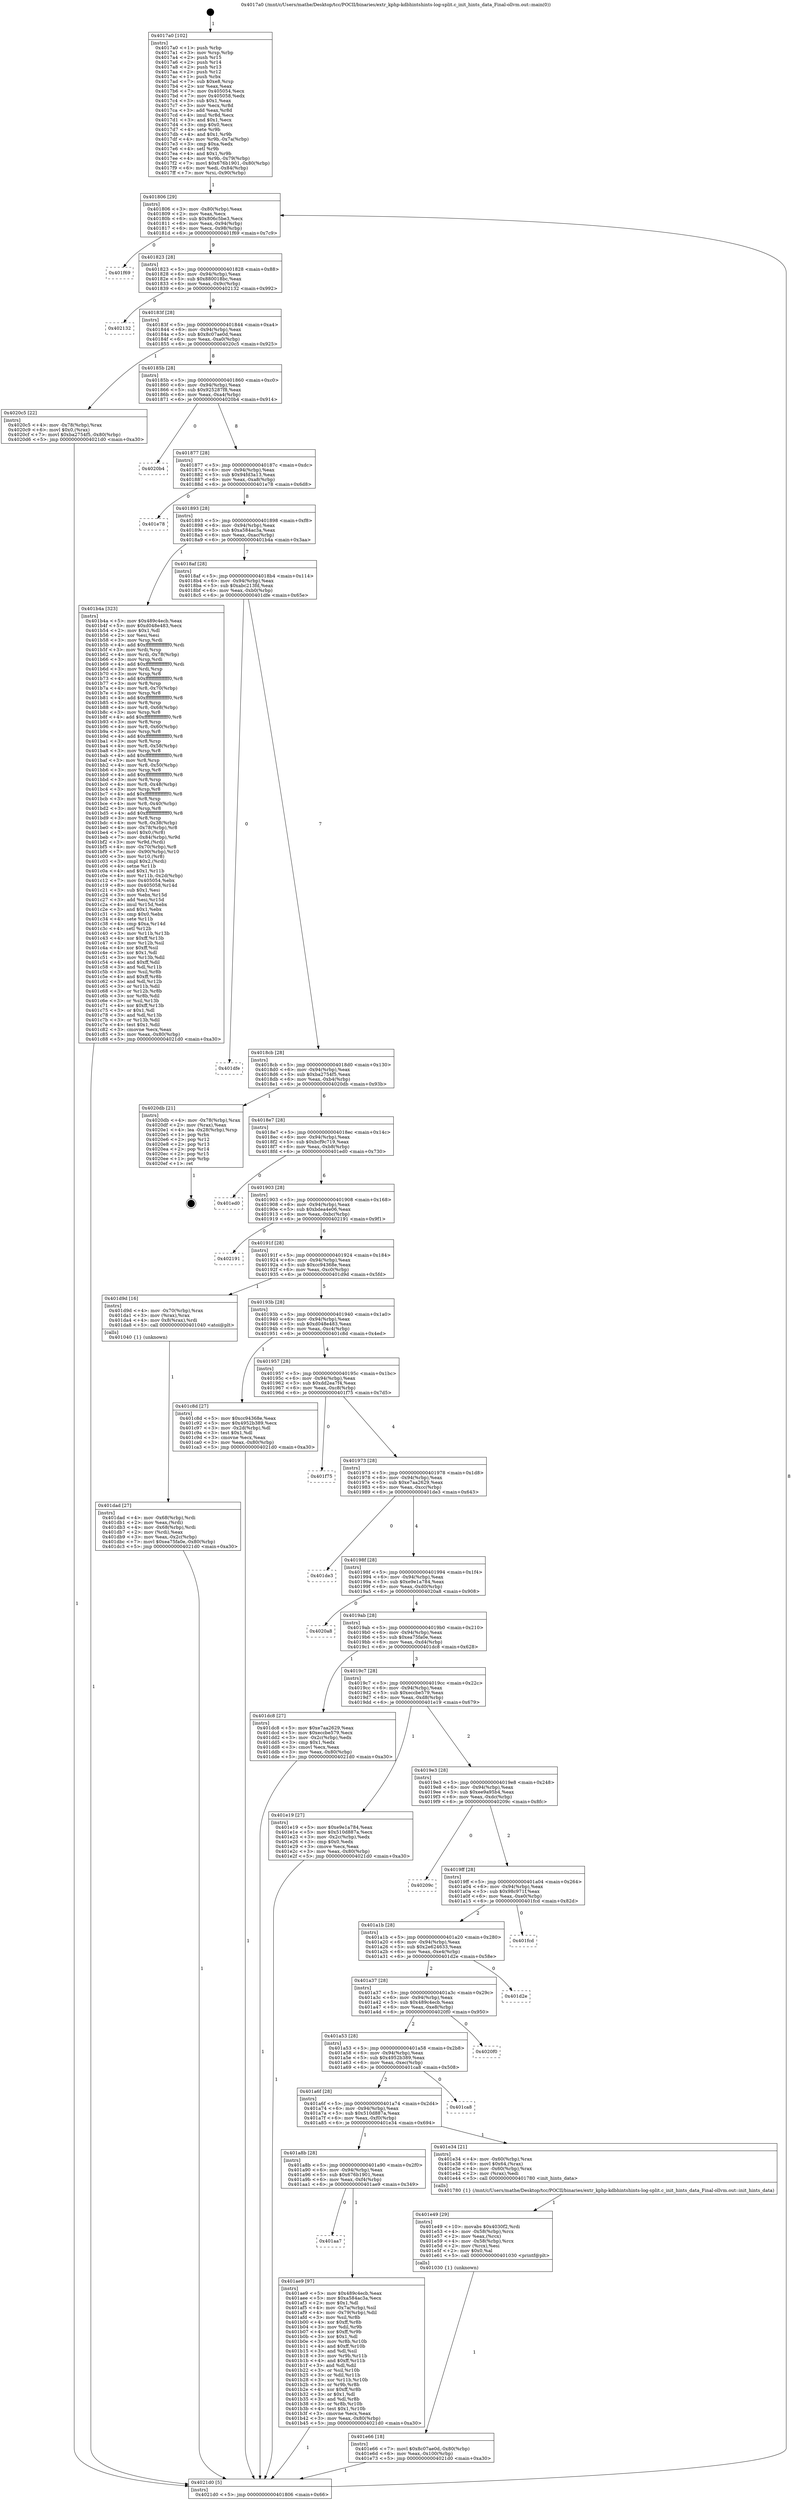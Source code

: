 digraph "0x4017a0" {
  label = "0x4017a0 (/mnt/c/Users/mathe/Desktop/tcc/POCII/binaries/extr_kphp-kdbhintshints-log-split.c_init_hints_data_Final-ollvm.out::main(0))"
  labelloc = "t"
  node[shape=record]

  Entry [label="",width=0.3,height=0.3,shape=circle,fillcolor=black,style=filled]
  "0x401806" [label="{
     0x401806 [29]\l
     | [instrs]\l
     &nbsp;&nbsp;0x401806 \<+3\>: mov -0x80(%rbp),%eax\l
     &nbsp;&nbsp;0x401809 \<+2\>: mov %eax,%ecx\l
     &nbsp;&nbsp;0x40180b \<+6\>: sub $0x806c5be3,%ecx\l
     &nbsp;&nbsp;0x401811 \<+6\>: mov %eax,-0x94(%rbp)\l
     &nbsp;&nbsp;0x401817 \<+6\>: mov %ecx,-0x98(%rbp)\l
     &nbsp;&nbsp;0x40181d \<+6\>: je 0000000000401f69 \<main+0x7c9\>\l
  }"]
  "0x401f69" [label="{
     0x401f69\l
  }", style=dashed]
  "0x401823" [label="{
     0x401823 [28]\l
     | [instrs]\l
     &nbsp;&nbsp;0x401823 \<+5\>: jmp 0000000000401828 \<main+0x88\>\l
     &nbsp;&nbsp;0x401828 \<+6\>: mov -0x94(%rbp),%eax\l
     &nbsp;&nbsp;0x40182e \<+5\>: sub $0x880018bc,%eax\l
     &nbsp;&nbsp;0x401833 \<+6\>: mov %eax,-0x9c(%rbp)\l
     &nbsp;&nbsp;0x401839 \<+6\>: je 0000000000402132 \<main+0x992\>\l
  }"]
  Exit [label="",width=0.3,height=0.3,shape=circle,fillcolor=black,style=filled,peripheries=2]
  "0x402132" [label="{
     0x402132\l
  }", style=dashed]
  "0x40183f" [label="{
     0x40183f [28]\l
     | [instrs]\l
     &nbsp;&nbsp;0x40183f \<+5\>: jmp 0000000000401844 \<main+0xa4\>\l
     &nbsp;&nbsp;0x401844 \<+6\>: mov -0x94(%rbp),%eax\l
     &nbsp;&nbsp;0x40184a \<+5\>: sub $0x8c07ae0d,%eax\l
     &nbsp;&nbsp;0x40184f \<+6\>: mov %eax,-0xa0(%rbp)\l
     &nbsp;&nbsp;0x401855 \<+6\>: je 00000000004020c5 \<main+0x925\>\l
  }"]
  "0x401e66" [label="{
     0x401e66 [18]\l
     | [instrs]\l
     &nbsp;&nbsp;0x401e66 \<+7\>: movl $0x8c07ae0d,-0x80(%rbp)\l
     &nbsp;&nbsp;0x401e6d \<+6\>: mov %eax,-0x100(%rbp)\l
     &nbsp;&nbsp;0x401e73 \<+5\>: jmp 00000000004021d0 \<main+0xa30\>\l
  }"]
  "0x4020c5" [label="{
     0x4020c5 [22]\l
     | [instrs]\l
     &nbsp;&nbsp;0x4020c5 \<+4\>: mov -0x78(%rbp),%rax\l
     &nbsp;&nbsp;0x4020c9 \<+6\>: movl $0x0,(%rax)\l
     &nbsp;&nbsp;0x4020cf \<+7\>: movl $0xba2754f5,-0x80(%rbp)\l
     &nbsp;&nbsp;0x4020d6 \<+5\>: jmp 00000000004021d0 \<main+0xa30\>\l
  }"]
  "0x40185b" [label="{
     0x40185b [28]\l
     | [instrs]\l
     &nbsp;&nbsp;0x40185b \<+5\>: jmp 0000000000401860 \<main+0xc0\>\l
     &nbsp;&nbsp;0x401860 \<+6\>: mov -0x94(%rbp),%eax\l
     &nbsp;&nbsp;0x401866 \<+5\>: sub $0x925287f8,%eax\l
     &nbsp;&nbsp;0x40186b \<+6\>: mov %eax,-0xa4(%rbp)\l
     &nbsp;&nbsp;0x401871 \<+6\>: je 00000000004020b4 \<main+0x914\>\l
  }"]
  "0x401e49" [label="{
     0x401e49 [29]\l
     | [instrs]\l
     &nbsp;&nbsp;0x401e49 \<+10\>: movabs $0x4030f2,%rdi\l
     &nbsp;&nbsp;0x401e53 \<+4\>: mov -0x58(%rbp),%rcx\l
     &nbsp;&nbsp;0x401e57 \<+2\>: mov %eax,(%rcx)\l
     &nbsp;&nbsp;0x401e59 \<+4\>: mov -0x58(%rbp),%rcx\l
     &nbsp;&nbsp;0x401e5d \<+2\>: mov (%rcx),%esi\l
     &nbsp;&nbsp;0x401e5f \<+2\>: mov $0x0,%al\l
     &nbsp;&nbsp;0x401e61 \<+5\>: call 0000000000401030 \<printf@plt\>\l
     | [calls]\l
     &nbsp;&nbsp;0x401030 \{1\} (unknown)\l
  }"]
  "0x4020b4" [label="{
     0x4020b4\l
  }", style=dashed]
  "0x401877" [label="{
     0x401877 [28]\l
     | [instrs]\l
     &nbsp;&nbsp;0x401877 \<+5\>: jmp 000000000040187c \<main+0xdc\>\l
     &nbsp;&nbsp;0x40187c \<+6\>: mov -0x94(%rbp),%eax\l
     &nbsp;&nbsp;0x401882 \<+5\>: sub $0x94fd3a13,%eax\l
     &nbsp;&nbsp;0x401887 \<+6\>: mov %eax,-0xa8(%rbp)\l
     &nbsp;&nbsp;0x40188d \<+6\>: je 0000000000401e78 \<main+0x6d8\>\l
  }"]
  "0x401dad" [label="{
     0x401dad [27]\l
     | [instrs]\l
     &nbsp;&nbsp;0x401dad \<+4\>: mov -0x68(%rbp),%rdi\l
     &nbsp;&nbsp;0x401db1 \<+2\>: mov %eax,(%rdi)\l
     &nbsp;&nbsp;0x401db3 \<+4\>: mov -0x68(%rbp),%rdi\l
     &nbsp;&nbsp;0x401db7 \<+2\>: mov (%rdi),%eax\l
     &nbsp;&nbsp;0x401db9 \<+3\>: mov %eax,-0x2c(%rbp)\l
     &nbsp;&nbsp;0x401dbc \<+7\>: movl $0xea75fa0e,-0x80(%rbp)\l
     &nbsp;&nbsp;0x401dc3 \<+5\>: jmp 00000000004021d0 \<main+0xa30\>\l
  }"]
  "0x401e78" [label="{
     0x401e78\l
  }", style=dashed]
  "0x401893" [label="{
     0x401893 [28]\l
     | [instrs]\l
     &nbsp;&nbsp;0x401893 \<+5\>: jmp 0000000000401898 \<main+0xf8\>\l
     &nbsp;&nbsp;0x401898 \<+6\>: mov -0x94(%rbp),%eax\l
     &nbsp;&nbsp;0x40189e \<+5\>: sub $0xa584ac3a,%eax\l
     &nbsp;&nbsp;0x4018a3 \<+6\>: mov %eax,-0xac(%rbp)\l
     &nbsp;&nbsp;0x4018a9 \<+6\>: je 0000000000401b4a \<main+0x3aa\>\l
  }"]
  "0x4017a0" [label="{
     0x4017a0 [102]\l
     | [instrs]\l
     &nbsp;&nbsp;0x4017a0 \<+1\>: push %rbp\l
     &nbsp;&nbsp;0x4017a1 \<+3\>: mov %rsp,%rbp\l
     &nbsp;&nbsp;0x4017a4 \<+2\>: push %r15\l
     &nbsp;&nbsp;0x4017a6 \<+2\>: push %r14\l
     &nbsp;&nbsp;0x4017a8 \<+2\>: push %r13\l
     &nbsp;&nbsp;0x4017aa \<+2\>: push %r12\l
     &nbsp;&nbsp;0x4017ac \<+1\>: push %rbx\l
     &nbsp;&nbsp;0x4017ad \<+7\>: sub $0xe8,%rsp\l
     &nbsp;&nbsp;0x4017b4 \<+2\>: xor %eax,%eax\l
     &nbsp;&nbsp;0x4017b6 \<+7\>: mov 0x405054,%ecx\l
     &nbsp;&nbsp;0x4017bd \<+7\>: mov 0x405058,%edx\l
     &nbsp;&nbsp;0x4017c4 \<+3\>: sub $0x1,%eax\l
     &nbsp;&nbsp;0x4017c7 \<+3\>: mov %ecx,%r8d\l
     &nbsp;&nbsp;0x4017ca \<+3\>: add %eax,%r8d\l
     &nbsp;&nbsp;0x4017cd \<+4\>: imul %r8d,%ecx\l
     &nbsp;&nbsp;0x4017d1 \<+3\>: and $0x1,%ecx\l
     &nbsp;&nbsp;0x4017d4 \<+3\>: cmp $0x0,%ecx\l
     &nbsp;&nbsp;0x4017d7 \<+4\>: sete %r9b\l
     &nbsp;&nbsp;0x4017db \<+4\>: and $0x1,%r9b\l
     &nbsp;&nbsp;0x4017df \<+4\>: mov %r9b,-0x7a(%rbp)\l
     &nbsp;&nbsp;0x4017e3 \<+3\>: cmp $0xa,%edx\l
     &nbsp;&nbsp;0x4017e6 \<+4\>: setl %r9b\l
     &nbsp;&nbsp;0x4017ea \<+4\>: and $0x1,%r9b\l
     &nbsp;&nbsp;0x4017ee \<+4\>: mov %r9b,-0x79(%rbp)\l
     &nbsp;&nbsp;0x4017f2 \<+7\>: movl $0x676b1901,-0x80(%rbp)\l
     &nbsp;&nbsp;0x4017f9 \<+6\>: mov %edi,-0x84(%rbp)\l
     &nbsp;&nbsp;0x4017ff \<+7\>: mov %rsi,-0x90(%rbp)\l
  }"]
  "0x401b4a" [label="{
     0x401b4a [323]\l
     | [instrs]\l
     &nbsp;&nbsp;0x401b4a \<+5\>: mov $0x489c4ecb,%eax\l
     &nbsp;&nbsp;0x401b4f \<+5\>: mov $0xd048e483,%ecx\l
     &nbsp;&nbsp;0x401b54 \<+2\>: mov $0x1,%dl\l
     &nbsp;&nbsp;0x401b56 \<+2\>: xor %esi,%esi\l
     &nbsp;&nbsp;0x401b58 \<+3\>: mov %rsp,%rdi\l
     &nbsp;&nbsp;0x401b5b \<+4\>: add $0xfffffffffffffff0,%rdi\l
     &nbsp;&nbsp;0x401b5f \<+3\>: mov %rdi,%rsp\l
     &nbsp;&nbsp;0x401b62 \<+4\>: mov %rdi,-0x78(%rbp)\l
     &nbsp;&nbsp;0x401b66 \<+3\>: mov %rsp,%rdi\l
     &nbsp;&nbsp;0x401b69 \<+4\>: add $0xfffffffffffffff0,%rdi\l
     &nbsp;&nbsp;0x401b6d \<+3\>: mov %rdi,%rsp\l
     &nbsp;&nbsp;0x401b70 \<+3\>: mov %rsp,%r8\l
     &nbsp;&nbsp;0x401b73 \<+4\>: add $0xfffffffffffffff0,%r8\l
     &nbsp;&nbsp;0x401b77 \<+3\>: mov %r8,%rsp\l
     &nbsp;&nbsp;0x401b7a \<+4\>: mov %r8,-0x70(%rbp)\l
     &nbsp;&nbsp;0x401b7e \<+3\>: mov %rsp,%r8\l
     &nbsp;&nbsp;0x401b81 \<+4\>: add $0xfffffffffffffff0,%r8\l
     &nbsp;&nbsp;0x401b85 \<+3\>: mov %r8,%rsp\l
     &nbsp;&nbsp;0x401b88 \<+4\>: mov %r8,-0x68(%rbp)\l
     &nbsp;&nbsp;0x401b8c \<+3\>: mov %rsp,%r8\l
     &nbsp;&nbsp;0x401b8f \<+4\>: add $0xfffffffffffffff0,%r8\l
     &nbsp;&nbsp;0x401b93 \<+3\>: mov %r8,%rsp\l
     &nbsp;&nbsp;0x401b96 \<+4\>: mov %r8,-0x60(%rbp)\l
     &nbsp;&nbsp;0x401b9a \<+3\>: mov %rsp,%r8\l
     &nbsp;&nbsp;0x401b9d \<+4\>: add $0xfffffffffffffff0,%r8\l
     &nbsp;&nbsp;0x401ba1 \<+3\>: mov %r8,%rsp\l
     &nbsp;&nbsp;0x401ba4 \<+4\>: mov %r8,-0x58(%rbp)\l
     &nbsp;&nbsp;0x401ba8 \<+3\>: mov %rsp,%r8\l
     &nbsp;&nbsp;0x401bab \<+4\>: add $0xfffffffffffffff0,%r8\l
     &nbsp;&nbsp;0x401baf \<+3\>: mov %r8,%rsp\l
     &nbsp;&nbsp;0x401bb2 \<+4\>: mov %r8,-0x50(%rbp)\l
     &nbsp;&nbsp;0x401bb6 \<+3\>: mov %rsp,%r8\l
     &nbsp;&nbsp;0x401bb9 \<+4\>: add $0xfffffffffffffff0,%r8\l
     &nbsp;&nbsp;0x401bbd \<+3\>: mov %r8,%rsp\l
     &nbsp;&nbsp;0x401bc0 \<+4\>: mov %r8,-0x48(%rbp)\l
     &nbsp;&nbsp;0x401bc4 \<+3\>: mov %rsp,%r8\l
     &nbsp;&nbsp;0x401bc7 \<+4\>: add $0xfffffffffffffff0,%r8\l
     &nbsp;&nbsp;0x401bcb \<+3\>: mov %r8,%rsp\l
     &nbsp;&nbsp;0x401bce \<+4\>: mov %r8,-0x40(%rbp)\l
     &nbsp;&nbsp;0x401bd2 \<+3\>: mov %rsp,%r8\l
     &nbsp;&nbsp;0x401bd5 \<+4\>: add $0xfffffffffffffff0,%r8\l
     &nbsp;&nbsp;0x401bd9 \<+3\>: mov %r8,%rsp\l
     &nbsp;&nbsp;0x401bdc \<+4\>: mov %r8,-0x38(%rbp)\l
     &nbsp;&nbsp;0x401be0 \<+4\>: mov -0x78(%rbp),%r8\l
     &nbsp;&nbsp;0x401be4 \<+7\>: movl $0x0,(%r8)\l
     &nbsp;&nbsp;0x401beb \<+7\>: mov -0x84(%rbp),%r9d\l
     &nbsp;&nbsp;0x401bf2 \<+3\>: mov %r9d,(%rdi)\l
     &nbsp;&nbsp;0x401bf5 \<+4\>: mov -0x70(%rbp),%r8\l
     &nbsp;&nbsp;0x401bf9 \<+7\>: mov -0x90(%rbp),%r10\l
     &nbsp;&nbsp;0x401c00 \<+3\>: mov %r10,(%r8)\l
     &nbsp;&nbsp;0x401c03 \<+3\>: cmpl $0x2,(%rdi)\l
     &nbsp;&nbsp;0x401c06 \<+4\>: setne %r11b\l
     &nbsp;&nbsp;0x401c0a \<+4\>: and $0x1,%r11b\l
     &nbsp;&nbsp;0x401c0e \<+4\>: mov %r11b,-0x2d(%rbp)\l
     &nbsp;&nbsp;0x401c12 \<+7\>: mov 0x405054,%ebx\l
     &nbsp;&nbsp;0x401c19 \<+8\>: mov 0x405058,%r14d\l
     &nbsp;&nbsp;0x401c21 \<+3\>: sub $0x1,%esi\l
     &nbsp;&nbsp;0x401c24 \<+3\>: mov %ebx,%r15d\l
     &nbsp;&nbsp;0x401c27 \<+3\>: add %esi,%r15d\l
     &nbsp;&nbsp;0x401c2a \<+4\>: imul %r15d,%ebx\l
     &nbsp;&nbsp;0x401c2e \<+3\>: and $0x1,%ebx\l
     &nbsp;&nbsp;0x401c31 \<+3\>: cmp $0x0,%ebx\l
     &nbsp;&nbsp;0x401c34 \<+4\>: sete %r11b\l
     &nbsp;&nbsp;0x401c38 \<+4\>: cmp $0xa,%r14d\l
     &nbsp;&nbsp;0x401c3c \<+4\>: setl %r12b\l
     &nbsp;&nbsp;0x401c40 \<+3\>: mov %r11b,%r13b\l
     &nbsp;&nbsp;0x401c43 \<+4\>: xor $0xff,%r13b\l
     &nbsp;&nbsp;0x401c47 \<+3\>: mov %r12b,%sil\l
     &nbsp;&nbsp;0x401c4a \<+4\>: xor $0xff,%sil\l
     &nbsp;&nbsp;0x401c4e \<+3\>: xor $0x1,%dl\l
     &nbsp;&nbsp;0x401c51 \<+3\>: mov %r13b,%dil\l
     &nbsp;&nbsp;0x401c54 \<+4\>: and $0xff,%dil\l
     &nbsp;&nbsp;0x401c58 \<+3\>: and %dl,%r11b\l
     &nbsp;&nbsp;0x401c5b \<+3\>: mov %sil,%r8b\l
     &nbsp;&nbsp;0x401c5e \<+4\>: and $0xff,%r8b\l
     &nbsp;&nbsp;0x401c62 \<+3\>: and %dl,%r12b\l
     &nbsp;&nbsp;0x401c65 \<+3\>: or %r11b,%dil\l
     &nbsp;&nbsp;0x401c68 \<+3\>: or %r12b,%r8b\l
     &nbsp;&nbsp;0x401c6b \<+3\>: xor %r8b,%dil\l
     &nbsp;&nbsp;0x401c6e \<+3\>: or %sil,%r13b\l
     &nbsp;&nbsp;0x401c71 \<+4\>: xor $0xff,%r13b\l
     &nbsp;&nbsp;0x401c75 \<+3\>: or $0x1,%dl\l
     &nbsp;&nbsp;0x401c78 \<+3\>: and %dl,%r13b\l
     &nbsp;&nbsp;0x401c7b \<+3\>: or %r13b,%dil\l
     &nbsp;&nbsp;0x401c7e \<+4\>: test $0x1,%dil\l
     &nbsp;&nbsp;0x401c82 \<+3\>: cmovne %ecx,%eax\l
     &nbsp;&nbsp;0x401c85 \<+3\>: mov %eax,-0x80(%rbp)\l
     &nbsp;&nbsp;0x401c88 \<+5\>: jmp 00000000004021d0 \<main+0xa30\>\l
  }"]
  "0x4018af" [label="{
     0x4018af [28]\l
     | [instrs]\l
     &nbsp;&nbsp;0x4018af \<+5\>: jmp 00000000004018b4 \<main+0x114\>\l
     &nbsp;&nbsp;0x4018b4 \<+6\>: mov -0x94(%rbp),%eax\l
     &nbsp;&nbsp;0x4018ba \<+5\>: sub $0xabc213fd,%eax\l
     &nbsp;&nbsp;0x4018bf \<+6\>: mov %eax,-0xb0(%rbp)\l
     &nbsp;&nbsp;0x4018c5 \<+6\>: je 0000000000401dfe \<main+0x65e\>\l
  }"]
  "0x4021d0" [label="{
     0x4021d0 [5]\l
     | [instrs]\l
     &nbsp;&nbsp;0x4021d0 \<+5\>: jmp 0000000000401806 \<main+0x66\>\l
  }"]
  "0x401dfe" [label="{
     0x401dfe\l
  }", style=dashed]
  "0x4018cb" [label="{
     0x4018cb [28]\l
     | [instrs]\l
     &nbsp;&nbsp;0x4018cb \<+5\>: jmp 00000000004018d0 \<main+0x130\>\l
     &nbsp;&nbsp;0x4018d0 \<+6\>: mov -0x94(%rbp),%eax\l
     &nbsp;&nbsp;0x4018d6 \<+5\>: sub $0xba2754f5,%eax\l
     &nbsp;&nbsp;0x4018db \<+6\>: mov %eax,-0xb4(%rbp)\l
     &nbsp;&nbsp;0x4018e1 \<+6\>: je 00000000004020db \<main+0x93b\>\l
  }"]
  "0x401aa7" [label="{
     0x401aa7\l
  }", style=dashed]
  "0x4020db" [label="{
     0x4020db [21]\l
     | [instrs]\l
     &nbsp;&nbsp;0x4020db \<+4\>: mov -0x78(%rbp),%rax\l
     &nbsp;&nbsp;0x4020df \<+2\>: mov (%rax),%eax\l
     &nbsp;&nbsp;0x4020e1 \<+4\>: lea -0x28(%rbp),%rsp\l
     &nbsp;&nbsp;0x4020e5 \<+1\>: pop %rbx\l
     &nbsp;&nbsp;0x4020e6 \<+2\>: pop %r12\l
     &nbsp;&nbsp;0x4020e8 \<+2\>: pop %r13\l
     &nbsp;&nbsp;0x4020ea \<+2\>: pop %r14\l
     &nbsp;&nbsp;0x4020ec \<+2\>: pop %r15\l
     &nbsp;&nbsp;0x4020ee \<+1\>: pop %rbp\l
     &nbsp;&nbsp;0x4020ef \<+1\>: ret\l
  }"]
  "0x4018e7" [label="{
     0x4018e7 [28]\l
     | [instrs]\l
     &nbsp;&nbsp;0x4018e7 \<+5\>: jmp 00000000004018ec \<main+0x14c\>\l
     &nbsp;&nbsp;0x4018ec \<+6\>: mov -0x94(%rbp),%eax\l
     &nbsp;&nbsp;0x4018f2 \<+5\>: sub $0xbcf9c719,%eax\l
     &nbsp;&nbsp;0x4018f7 \<+6\>: mov %eax,-0xb8(%rbp)\l
     &nbsp;&nbsp;0x4018fd \<+6\>: je 0000000000401ed0 \<main+0x730\>\l
  }"]
  "0x401ae9" [label="{
     0x401ae9 [97]\l
     | [instrs]\l
     &nbsp;&nbsp;0x401ae9 \<+5\>: mov $0x489c4ecb,%eax\l
     &nbsp;&nbsp;0x401aee \<+5\>: mov $0xa584ac3a,%ecx\l
     &nbsp;&nbsp;0x401af3 \<+2\>: mov $0x1,%dl\l
     &nbsp;&nbsp;0x401af5 \<+4\>: mov -0x7a(%rbp),%sil\l
     &nbsp;&nbsp;0x401af9 \<+4\>: mov -0x79(%rbp),%dil\l
     &nbsp;&nbsp;0x401afd \<+3\>: mov %sil,%r8b\l
     &nbsp;&nbsp;0x401b00 \<+4\>: xor $0xff,%r8b\l
     &nbsp;&nbsp;0x401b04 \<+3\>: mov %dil,%r9b\l
     &nbsp;&nbsp;0x401b07 \<+4\>: xor $0xff,%r9b\l
     &nbsp;&nbsp;0x401b0b \<+3\>: xor $0x1,%dl\l
     &nbsp;&nbsp;0x401b0e \<+3\>: mov %r8b,%r10b\l
     &nbsp;&nbsp;0x401b11 \<+4\>: and $0xff,%r10b\l
     &nbsp;&nbsp;0x401b15 \<+3\>: and %dl,%sil\l
     &nbsp;&nbsp;0x401b18 \<+3\>: mov %r9b,%r11b\l
     &nbsp;&nbsp;0x401b1b \<+4\>: and $0xff,%r11b\l
     &nbsp;&nbsp;0x401b1f \<+3\>: and %dl,%dil\l
     &nbsp;&nbsp;0x401b22 \<+3\>: or %sil,%r10b\l
     &nbsp;&nbsp;0x401b25 \<+3\>: or %dil,%r11b\l
     &nbsp;&nbsp;0x401b28 \<+3\>: xor %r11b,%r10b\l
     &nbsp;&nbsp;0x401b2b \<+3\>: or %r9b,%r8b\l
     &nbsp;&nbsp;0x401b2e \<+4\>: xor $0xff,%r8b\l
     &nbsp;&nbsp;0x401b32 \<+3\>: or $0x1,%dl\l
     &nbsp;&nbsp;0x401b35 \<+3\>: and %dl,%r8b\l
     &nbsp;&nbsp;0x401b38 \<+3\>: or %r8b,%r10b\l
     &nbsp;&nbsp;0x401b3b \<+4\>: test $0x1,%r10b\l
     &nbsp;&nbsp;0x401b3f \<+3\>: cmovne %ecx,%eax\l
     &nbsp;&nbsp;0x401b42 \<+3\>: mov %eax,-0x80(%rbp)\l
     &nbsp;&nbsp;0x401b45 \<+5\>: jmp 00000000004021d0 \<main+0xa30\>\l
  }"]
  "0x401ed0" [label="{
     0x401ed0\l
  }", style=dashed]
  "0x401903" [label="{
     0x401903 [28]\l
     | [instrs]\l
     &nbsp;&nbsp;0x401903 \<+5\>: jmp 0000000000401908 \<main+0x168\>\l
     &nbsp;&nbsp;0x401908 \<+6\>: mov -0x94(%rbp),%eax\l
     &nbsp;&nbsp;0x40190e \<+5\>: sub $0xbdea4e06,%eax\l
     &nbsp;&nbsp;0x401913 \<+6\>: mov %eax,-0xbc(%rbp)\l
     &nbsp;&nbsp;0x401919 \<+6\>: je 0000000000402191 \<main+0x9f1\>\l
  }"]
  "0x401a8b" [label="{
     0x401a8b [28]\l
     | [instrs]\l
     &nbsp;&nbsp;0x401a8b \<+5\>: jmp 0000000000401a90 \<main+0x2f0\>\l
     &nbsp;&nbsp;0x401a90 \<+6\>: mov -0x94(%rbp),%eax\l
     &nbsp;&nbsp;0x401a96 \<+5\>: sub $0x676b1901,%eax\l
     &nbsp;&nbsp;0x401a9b \<+6\>: mov %eax,-0xf4(%rbp)\l
     &nbsp;&nbsp;0x401aa1 \<+6\>: je 0000000000401ae9 \<main+0x349\>\l
  }"]
  "0x402191" [label="{
     0x402191\l
  }", style=dashed]
  "0x40191f" [label="{
     0x40191f [28]\l
     | [instrs]\l
     &nbsp;&nbsp;0x40191f \<+5\>: jmp 0000000000401924 \<main+0x184\>\l
     &nbsp;&nbsp;0x401924 \<+6\>: mov -0x94(%rbp),%eax\l
     &nbsp;&nbsp;0x40192a \<+5\>: sub $0xcc94368e,%eax\l
     &nbsp;&nbsp;0x40192f \<+6\>: mov %eax,-0xc0(%rbp)\l
     &nbsp;&nbsp;0x401935 \<+6\>: je 0000000000401d9d \<main+0x5fd\>\l
  }"]
  "0x401e34" [label="{
     0x401e34 [21]\l
     | [instrs]\l
     &nbsp;&nbsp;0x401e34 \<+4\>: mov -0x60(%rbp),%rax\l
     &nbsp;&nbsp;0x401e38 \<+6\>: movl $0x64,(%rax)\l
     &nbsp;&nbsp;0x401e3e \<+4\>: mov -0x60(%rbp),%rax\l
     &nbsp;&nbsp;0x401e42 \<+2\>: mov (%rax),%edi\l
     &nbsp;&nbsp;0x401e44 \<+5\>: call 0000000000401780 \<init_hints_data\>\l
     | [calls]\l
     &nbsp;&nbsp;0x401780 \{1\} (/mnt/c/Users/mathe/Desktop/tcc/POCII/binaries/extr_kphp-kdbhintshints-log-split.c_init_hints_data_Final-ollvm.out::init_hints_data)\l
  }"]
  "0x401d9d" [label="{
     0x401d9d [16]\l
     | [instrs]\l
     &nbsp;&nbsp;0x401d9d \<+4\>: mov -0x70(%rbp),%rax\l
     &nbsp;&nbsp;0x401da1 \<+3\>: mov (%rax),%rax\l
     &nbsp;&nbsp;0x401da4 \<+4\>: mov 0x8(%rax),%rdi\l
     &nbsp;&nbsp;0x401da8 \<+5\>: call 0000000000401040 \<atoi@plt\>\l
     | [calls]\l
     &nbsp;&nbsp;0x401040 \{1\} (unknown)\l
  }"]
  "0x40193b" [label="{
     0x40193b [28]\l
     | [instrs]\l
     &nbsp;&nbsp;0x40193b \<+5\>: jmp 0000000000401940 \<main+0x1a0\>\l
     &nbsp;&nbsp;0x401940 \<+6\>: mov -0x94(%rbp),%eax\l
     &nbsp;&nbsp;0x401946 \<+5\>: sub $0xd048e483,%eax\l
     &nbsp;&nbsp;0x40194b \<+6\>: mov %eax,-0xc4(%rbp)\l
     &nbsp;&nbsp;0x401951 \<+6\>: je 0000000000401c8d \<main+0x4ed\>\l
  }"]
  "0x401a6f" [label="{
     0x401a6f [28]\l
     | [instrs]\l
     &nbsp;&nbsp;0x401a6f \<+5\>: jmp 0000000000401a74 \<main+0x2d4\>\l
     &nbsp;&nbsp;0x401a74 \<+6\>: mov -0x94(%rbp),%eax\l
     &nbsp;&nbsp;0x401a7a \<+5\>: sub $0x510d887a,%eax\l
     &nbsp;&nbsp;0x401a7f \<+6\>: mov %eax,-0xf0(%rbp)\l
     &nbsp;&nbsp;0x401a85 \<+6\>: je 0000000000401e34 \<main+0x694\>\l
  }"]
  "0x401c8d" [label="{
     0x401c8d [27]\l
     | [instrs]\l
     &nbsp;&nbsp;0x401c8d \<+5\>: mov $0xcc94368e,%eax\l
     &nbsp;&nbsp;0x401c92 \<+5\>: mov $0x4952b389,%ecx\l
     &nbsp;&nbsp;0x401c97 \<+3\>: mov -0x2d(%rbp),%dl\l
     &nbsp;&nbsp;0x401c9a \<+3\>: test $0x1,%dl\l
     &nbsp;&nbsp;0x401c9d \<+3\>: cmovne %ecx,%eax\l
     &nbsp;&nbsp;0x401ca0 \<+3\>: mov %eax,-0x80(%rbp)\l
     &nbsp;&nbsp;0x401ca3 \<+5\>: jmp 00000000004021d0 \<main+0xa30\>\l
  }"]
  "0x401957" [label="{
     0x401957 [28]\l
     | [instrs]\l
     &nbsp;&nbsp;0x401957 \<+5\>: jmp 000000000040195c \<main+0x1bc\>\l
     &nbsp;&nbsp;0x40195c \<+6\>: mov -0x94(%rbp),%eax\l
     &nbsp;&nbsp;0x401962 \<+5\>: sub $0xdd2ea7f4,%eax\l
     &nbsp;&nbsp;0x401967 \<+6\>: mov %eax,-0xc8(%rbp)\l
     &nbsp;&nbsp;0x40196d \<+6\>: je 0000000000401f75 \<main+0x7d5\>\l
  }"]
  "0x401ca8" [label="{
     0x401ca8\l
  }", style=dashed]
  "0x401f75" [label="{
     0x401f75\l
  }", style=dashed]
  "0x401973" [label="{
     0x401973 [28]\l
     | [instrs]\l
     &nbsp;&nbsp;0x401973 \<+5\>: jmp 0000000000401978 \<main+0x1d8\>\l
     &nbsp;&nbsp;0x401978 \<+6\>: mov -0x94(%rbp),%eax\l
     &nbsp;&nbsp;0x40197e \<+5\>: sub $0xe7aa2629,%eax\l
     &nbsp;&nbsp;0x401983 \<+6\>: mov %eax,-0xcc(%rbp)\l
     &nbsp;&nbsp;0x401989 \<+6\>: je 0000000000401de3 \<main+0x643\>\l
  }"]
  "0x401a53" [label="{
     0x401a53 [28]\l
     | [instrs]\l
     &nbsp;&nbsp;0x401a53 \<+5\>: jmp 0000000000401a58 \<main+0x2b8\>\l
     &nbsp;&nbsp;0x401a58 \<+6\>: mov -0x94(%rbp),%eax\l
     &nbsp;&nbsp;0x401a5e \<+5\>: sub $0x4952b389,%eax\l
     &nbsp;&nbsp;0x401a63 \<+6\>: mov %eax,-0xec(%rbp)\l
     &nbsp;&nbsp;0x401a69 \<+6\>: je 0000000000401ca8 \<main+0x508\>\l
  }"]
  "0x401de3" [label="{
     0x401de3\l
  }", style=dashed]
  "0x40198f" [label="{
     0x40198f [28]\l
     | [instrs]\l
     &nbsp;&nbsp;0x40198f \<+5\>: jmp 0000000000401994 \<main+0x1f4\>\l
     &nbsp;&nbsp;0x401994 \<+6\>: mov -0x94(%rbp),%eax\l
     &nbsp;&nbsp;0x40199a \<+5\>: sub $0xe9e1a784,%eax\l
     &nbsp;&nbsp;0x40199f \<+6\>: mov %eax,-0xd0(%rbp)\l
     &nbsp;&nbsp;0x4019a5 \<+6\>: je 00000000004020a8 \<main+0x908\>\l
  }"]
  "0x4020f0" [label="{
     0x4020f0\l
  }", style=dashed]
  "0x4020a8" [label="{
     0x4020a8\l
  }", style=dashed]
  "0x4019ab" [label="{
     0x4019ab [28]\l
     | [instrs]\l
     &nbsp;&nbsp;0x4019ab \<+5\>: jmp 00000000004019b0 \<main+0x210\>\l
     &nbsp;&nbsp;0x4019b0 \<+6\>: mov -0x94(%rbp),%eax\l
     &nbsp;&nbsp;0x4019b6 \<+5\>: sub $0xea75fa0e,%eax\l
     &nbsp;&nbsp;0x4019bb \<+6\>: mov %eax,-0xd4(%rbp)\l
     &nbsp;&nbsp;0x4019c1 \<+6\>: je 0000000000401dc8 \<main+0x628\>\l
  }"]
  "0x401a37" [label="{
     0x401a37 [28]\l
     | [instrs]\l
     &nbsp;&nbsp;0x401a37 \<+5\>: jmp 0000000000401a3c \<main+0x29c\>\l
     &nbsp;&nbsp;0x401a3c \<+6\>: mov -0x94(%rbp),%eax\l
     &nbsp;&nbsp;0x401a42 \<+5\>: sub $0x489c4ecb,%eax\l
     &nbsp;&nbsp;0x401a47 \<+6\>: mov %eax,-0xe8(%rbp)\l
     &nbsp;&nbsp;0x401a4d \<+6\>: je 00000000004020f0 \<main+0x950\>\l
  }"]
  "0x401dc8" [label="{
     0x401dc8 [27]\l
     | [instrs]\l
     &nbsp;&nbsp;0x401dc8 \<+5\>: mov $0xe7aa2629,%eax\l
     &nbsp;&nbsp;0x401dcd \<+5\>: mov $0xeccbe579,%ecx\l
     &nbsp;&nbsp;0x401dd2 \<+3\>: mov -0x2c(%rbp),%edx\l
     &nbsp;&nbsp;0x401dd5 \<+3\>: cmp $0x1,%edx\l
     &nbsp;&nbsp;0x401dd8 \<+3\>: cmovl %ecx,%eax\l
     &nbsp;&nbsp;0x401ddb \<+3\>: mov %eax,-0x80(%rbp)\l
     &nbsp;&nbsp;0x401dde \<+5\>: jmp 00000000004021d0 \<main+0xa30\>\l
  }"]
  "0x4019c7" [label="{
     0x4019c7 [28]\l
     | [instrs]\l
     &nbsp;&nbsp;0x4019c7 \<+5\>: jmp 00000000004019cc \<main+0x22c\>\l
     &nbsp;&nbsp;0x4019cc \<+6\>: mov -0x94(%rbp),%eax\l
     &nbsp;&nbsp;0x4019d2 \<+5\>: sub $0xeccbe579,%eax\l
     &nbsp;&nbsp;0x4019d7 \<+6\>: mov %eax,-0xd8(%rbp)\l
     &nbsp;&nbsp;0x4019dd \<+6\>: je 0000000000401e19 \<main+0x679\>\l
  }"]
  "0x401d2e" [label="{
     0x401d2e\l
  }", style=dashed]
  "0x401e19" [label="{
     0x401e19 [27]\l
     | [instrs]\l
     &nbsp;&nbsp;0x401e19 \<+5\>: mov $0xe9e1a784,%eax\l
     &nbsp;&nbsp;0x401e1e \<+5\>: mov $0x510d887a,%ecx\l
     &nbsp;&nbsp;0x401e23 \<+3\>: mov -0x2c(%rbp),%edx\l
     &nbsp;&nbsp;0x401e26 \<+3\>: cmp $0x0,%edx\l
     &nbsp;&nbsp;0x401e29 \<+3\>: cmove %ecx,%eax\l
     &nbsp;&nbsp;0x401e2c \<+3\>: mov %eax,-0x80(%rbp)\l
     &nbsp;&nbsp;0x401e2f \<+5\>: jmp 00000000004021d0 \<main+0xa30\>\l
  }"]
  "0x4019e3" [label="{
     0x4019e3 [28]\l
     | [instrs]\l
     &nbsp;&nbsp;0x4019e3 \<+5\>: jmp 00000000004019e8 \<main+0x248\>\l
     &nbsp;&nbsp;0x4019e8 \<+6\>: mov -0x94(%rbp),%eax\l
     &nbsp;&nbsp;0x4019ee \<+5\>: sub $0xee9a95b4,%eax\l
     &nbsp;&nbsp;0x4019f3 \<+6\>: mov %eax,-0xdc(%rbp)\l
     &nbsp;&nbsp;0x4019f9 \<+6\>: je 000000000040209c \<main+0x8fc\>\l
  }"]
  "0x401a1b" [label="{
     0x401a1b [28]\l
     | [instrs]\l
     &nbsp;&nbsp;0x401a1b \<+5\>: jmp 0000000000401a20 \<main+0x280\>\l
     &nbsp;&nbsp;0x401a20 \<+6\>: mov -0x94(%rbp),%eax\l
     &nbsp;&nbsp;0x401a26 \<+5\>: sub $0x2e624633,%eax\l
     &nbsp;&nbsp;0x401a2b \<+6\>: mov %eax,-0xe4(%rbp)\l
     &nbsp;&nbsp;0x401a31 \<+6\>: je 0000000000401d2e \<main+0x58e\>\l
  }"]
  "0x40209c" [label="{
     0x40209c\l
  }", style=dashed]
  "0x4019ff" [label="{
     0x4019ff [28]\l
     | [instrs]\l
     &nbsp;&nbsp;0x4019ff \<+5\>: jmp 0000000000401a04 \<main+0x264\>\l
     &nbsp;&nbsp;0x401a04 \<+6\>: mov -0x94(%rbp),%eax\l
     &nbsp;&nbsp;0x401a0a \<+5\>: sub $0x98c971f,%eax\l
     &nbsp;&nbsp;0x401a0f \<+6\>: mov %eax,-0xe0(%rbp)\l
     &nbsp;&nbsp;0x401a15 \<+6\>: je 0000000000401fcd \<main+0x82d\>\l
  }"]
  "0x401fcd" [label="{
     0x401fcd\l
  }", style=dashed]
  Entry -> "0x4017a0" [label=" 1"]
  "0x401806" -> "0x401f69" [label=" 0"]
  "0x401806" -> "0x401823" [label=" 9"]
  "0x4020db" -> Exit [label=" 1"]
  "0x401823" -> "0x402132" [label=" 0"]
  "0x401823" -> "0x40183f" [label=" 9"]
  "0x4020c5" -> "0x4021d0" [label=" 1"]
  "0x40183f" -> "0x4020c5" [label=" 1"]
  "0x40183f" -> "0x40185b" [label=" 8"]
  "0x401e66" -> "0x4021d0" [label=" 1"]
  "0x40185b" -> "0x4020b4" [label=" 0"]
  "0x40185b" -> "0x401877" [label=" 8"]
  "0x401e49" -> "0x401e66" [label=" 1"]
  "0x401877" -> "0x401e78" [label=" 0"]
  "0x401877" -> "0x401893" [label=" 8"]
  "0x401e34" -> "0x401e49" [label=" 1"]
  "0x401893" -> "0x401b4a" [label=" 1"]
  "0x401893" -> "0x4018af" [label=" 7"]
  "0x401dc8" -> "0x4021d0" [label=" 1"]
  "0x4018af" -> "0x401dfe" [label=" 0"]
  "0x4018af" -> "0x4018cb" [label=" 7"]
  "0x401dad" -> "0x4021d0" [label=" 1"]
  "0x4018cb" -> "0x4020db" [label=" 1"]
  "0x4018cb" -> "0x4018e7" [label=" 6"]
  "0x401d9d" -> "0x401dad" [label=" 1"]
  "0x4018e7" -> "0x401ed0" [label=" 0"]
  "0x4018e7" -> "0x401903" [label=" 6"]
  "0x401c8d" -> "0x4021d0" [label=" 1"]
  "0x401903" -> "0x402191" [label=" 0"]
  "0x401903" -> "0x40191f" [label=" 6"]
  "0x401e19" -> "0x4021d0" [label=" 1"]
  "0x40191f" -> "0x401d9d" [label=" 1"]
  "0x40191f" -> "0x40193b" [label=" 5"]
  "0x4021d0" -> "0x401806" [label=" 8"]
  "0x40193b" -> "0x401c8d" [label=" 1"]
  "0x40193b" -> "0x401957" [label=" 4"]
  "0x401ae9" -> "0x4021d0" [label=" 1"]
  "0x401957" -> "0x401f75" [label=" 0"]
  "0x401957" -> "0x401973" [label=" 4"]
  "0x401a8b" -> "0x401aa7" [label=" 0"]
  "0x401973" -> "0x401de3" [label=" 0"]
  "0x401973" -> "0x40198f" [label=" 4"]
  "0x401b4a" -> "0x4021d0" [label=" 1"]
  "0x40198f" -> "0x4020a8" [label=" 0"]
  "0x40198f" -> "0x4019ab" [label=" 4"]
  "0x401a6f" -> "0x401a8b" [label=" 1"]
  "0x4019ab" -> "0x401dc8" [label=" 1"]
  "0x4019ab" -> "0x4019c7" [label=" 3"]
  "0x4017a0" -> "0x401806" [label=" 1"]
  "0x4019c7" -> "0x401e19" [label=" 1"]
  "0x4019c7" -> "0x4019e3" [label=" 2"]
  "0x401a53" -> "0x401a6f" [label=" 2"]
  "0x4019e3" -> "0x40209c" [label=" 0"]
  "0x4019e3" -> "0x4019ff" [label=" 2"]
  "0x401a8b" -> "0x401ae9" [label=" 1"]
  "0x4019ff" -> "0x401fcd" [label=" 0"]
  "0x4019ff" -> "0x401a1b" [label=" 2"]
  "0x401a53" -> "0x401ca8" [label=" 0"]
  "0x401a1b" -> "0x401d2e" [label=" 0"]
  "0x401a1b" -> "0x401a37" [label=" 2"]
  "0x401a6f" -> "0x401e34" [label=" 1"]
  "0x401a37" -> "0x4020f0" [label=" 0"]
  "0x401a37" -> "0x401a53" [label=" 2"]
}
